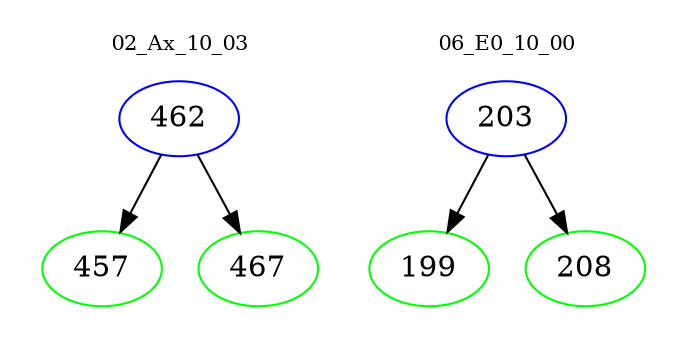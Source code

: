 digraph{
subgraph cluster_0 {
color = white
label = "02_Ax_10_03";
fontsize=10;
T0_462 [label="462", color="blue"]
T0_462 -> T0_457 [color="black"]
T0_457 [label="457", color="green"]
T0_462 -> T0_467 [color="black"]
T0_467 [label="467", color="green"]
}
subgraph cluster_1 {
color = white
label = "06_E0_10_00";
fontsize=10;
T1_203 [label="203", color="blue"]
T1_203 -> T1_199 [color="black"]
T1_199 [label="199", color="green"]
T1_203 -> T1_208 [color="black"]
T1_208 [label="208", color="green"]
}
}
